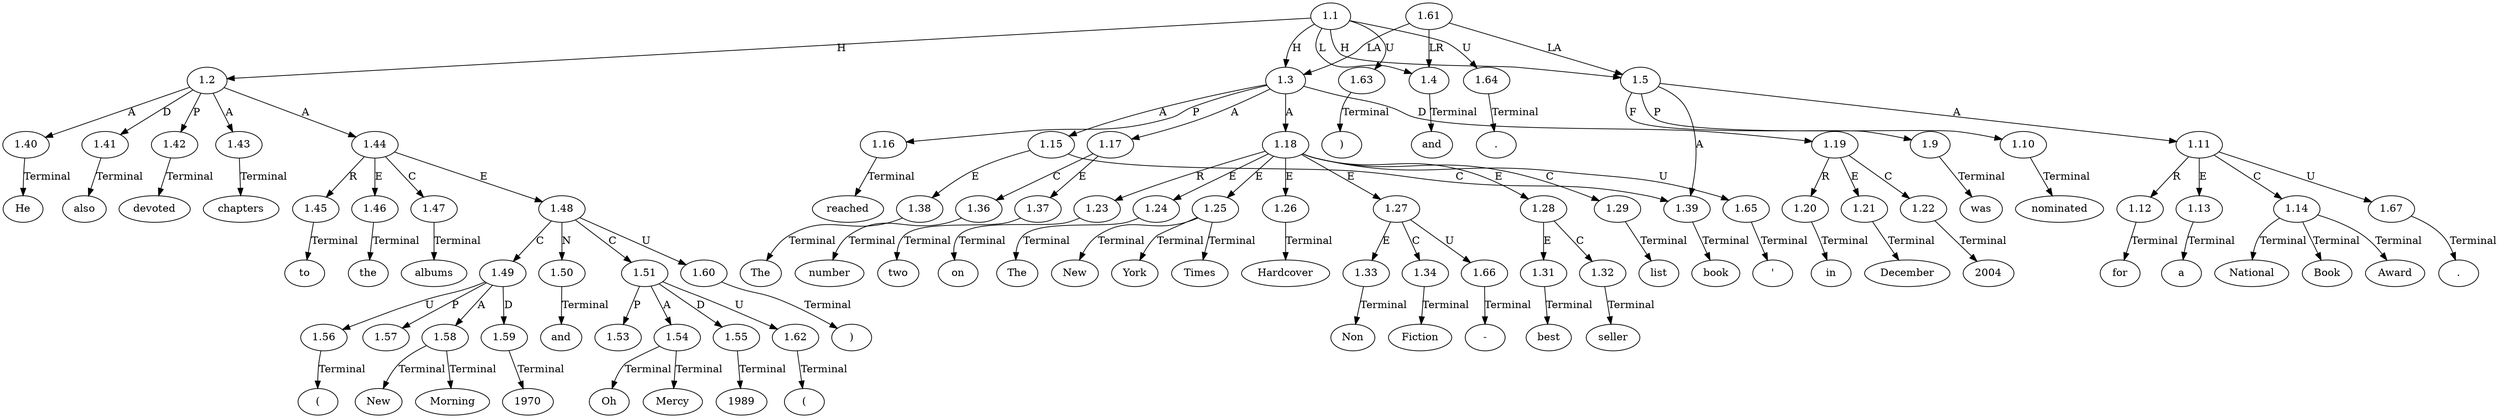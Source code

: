 // Graph
digraph {
	0.1 [label=He ordering=out]
	0.10 [label="(" ordering=out]
	0.11 [label=1970 ordering=out]
	0.12 [label=")" ordering=out]
	0.13 [label=and ordering=out]
	0.14 [label=Oh ordering=out]
	0.15 [label=Mercy ordering=out]
	0.16 [label="(" ordering=out]
	0.17 [label=1989 ordering=out]
	0.18 [label=")" ordering=out]
	0.19 [label="." ordering=out]
	0.2 [label=also ordering=out]
	0.20 [label=The ordering=out]
	0.21 [label=book ordering=out]
	0.22 [label=reached ordering=out]
	0.23 [label=number ordering=out]
	0.24 [label=two ordering=out]
	0.25 [label=on ordering=out]
	0.26 [label=The ordering=out]
	0.27 [label=New ordering=out]
	0.28 [label=York ordering=out]
	0.29 [label=Times ordering=out]
	0.3 [label=devoted ordering=out]
	0.30 [label="'" ordering=out]
	0.31 [label=Hardcover ordering=out]
	0.32 [label=Non ordering=out]
	0.33 [label="-" ordering=out]
	0.34 [label=Fiction ordering=out]
	0.35 [label=best ordering=out]
	0.36 [label=seller ordering=out]
	0.37 [label=list ordering=out]
	0.38 [label=in ordering=out]
	0.39 [label=December ordering=out]
	0.4 [label=chapters ordering=out]
	0.40 [label=2004 ordering=out]
	0.41 [label=and ordering=out]
	0.42 [label=was ordering=out]
	0.43 [label=nominated ordering=out]
	0.44 [label=for ordering=out]
	0.45 [label=a ordering=out]
	0.46 [label=National ordering=out]
	0.47 [label=Book ordering=out]
	0.48 [label=Award ordering=out]
	0.49 [label="." ordering=out]
	0.5 [label=to ordering=out]
	0.6 [label=the ordering=out]
	0.7 [label=albums ordering=out]
	0.8 [label=New ordering=out]
	0.9 [label=Morning ordering=out]
	1.1 [label=1.1 ordering=out]
	1.2 [label=1.2 ordering=out]
	1.3 [label=1.3 ordering=out]
	1.4 [label=1.4 ordering=out]
	1.5 [label=1.5 ordering=out]
	1.9 [label=1.9 ordering=out]
	1.10 [label=1.10 ordering=out]
	1.11 [label=1.11 ordering=out]
	1.12 [label=1.12 ordering=out]
	1.13 [label=1.13 ordering=out]
	1.14 [label=1.14 ordering=out]
	1.15 [label=1.15 ordering=out]
	1.16 [label=1.16 ordering=out]
	1.17 [label=1.17 ordering=out]
	1.18 [label=1.18 ordering=out]
	1.19 [label=1.19 ordering=out]
	1.20 [label=1.20 ordering=out]
	1.21 [label=1.21 ordering=out]
	1.22 [label=1.22 ordering=out]
	1.23 [label=1.23 ordering=out]
	1.24 [label=1.24 ordering=out]
	1.25 [label=1.25 ordering=out]
	1.26 [label=1.26 ordering=out]
	1.27 [label=1.27 ordering=out]
	1.28 [label=1.28 ordering=out]
	1.29 [label=1.29 ordering=out]
	1.31 [label=1.31 ordering=out]
	1.32 [label=1.32 ordering=out]
	1.33 [label=1.33 ordering=out]
	1.34 [label=1.34 ordering=out]
	1.36 [label=1.36 ordering=out]
	1.37 [label=1.37 ordering=out]
	1.38 [label=1.38 ordering=out]
	1.39 [label=1.39 ordering=out]
	1.40 [label=1.40 ordering=out]
	1.41 [label=1.41 ordering=out]
	1.42 [label=1.42 ordering=out]
	1.43 [label=1.43 ordering=out]
	1.44 [label=1.44 ordering=out]
	1.45 [label=1.45 ordering=out]
	1.46 [label=1.46 ordering=out]
	1.47 [label=1.47 ordering=out]
	1.48 [label=1.48 ordering=out]
	1.49 [label=1.49 ordering=out]
	1.50 [label=1.50 ordering=out]
	1.51 [label=1.51 ordering=out]
	1.53 [label=1.53 ordering=out]
	1.54 [label=1.54 ordering=out]
	1.55 [label=1.55 ordering=out]
	1.56 [label=1.56 ordering=out]
	1.57 [label=1.57 ordering=out]
	1.58 [label=1.58 ordering=out]
	1.59 [label=1.59 ordering=out]
	1.60 [label=1.60 ordering=out]
	1.61 [label=1.61 ordering=out]
	1.62 [label=1.62 ordering=out]
	1.63 [label=1.63 ordering=out]
	1.64 [label=1.64 ordering=out]
	1.65 [label=1.65 ordering=out]
	1.66 [label=1.66 ordering=out]
	1.67 [label=1.67 ordering=out]
	1.1 -> 1.2 [label=H ordering=out]
	1.1 -> 1.3 [label=H ordering=out]
	1.1 -> 1.4 [label=L ordering=out]
	1.1 -> 1.5 [label=H ordering=out]
	1.1 -> 1.63 [label=U ordering=out]
	1.1 -> 1.64 [label=U ordering=out]
	1.2 -> 1.40 [label=A ordering=out]
	1.2 -> 1.41 [label=D ordering=out]
	1.2 -> 1.42 [label=P ordering=out]
	1.2 -> 1.43 [label=A ordering=out]
	1.2 -> 1.44 [label=A ordering=out]
	1.3 -> 1.15 [label=A ordering=out]
	1.3 -> 1.16 [label=P ordering=out]
	1.3 -> 1.17 [label=A ordering=out]
	1.3 -> 1.18 [label=A ordering=out]
	1.3 -> 1.19 [label=D ordering=out]
	1.4 -> 0.41 [label=Terminal ordering=out]
	1.5 -> 1.9 [label=F ordering=out]
	1.5 -> 1.10 [label=P ordering=out]
	1.5 -> 1.11 [label=A ordering=out]
	1.5 -> 1.39 [label=A ordering=out]
	1.9 -> 0.42 [label=Terminal ordering=out]
	1.10 -> 0.43 [label=Terminal ordering=out]
	1.11 -> 1.12 [label=R ordering=out]
	1.11 -> 1.13 [label=E ordering=out]
	1.11 -> 1.14 [label=C ordering=out]
	1.11 -> 1.67 [label=U ordering=out]
	1.12 -> 0.44 [label=Terminal ordering=out]
	1.13 -> 0.45 [label=Terminal ordering=out]
	1.14 -> 0.46 [label=Terminal ordering=out]
	1.14 -> 0.47 [label=Terminal ordering=out]
	1.14 -> 0.48 [label=Terminal ordering=out]
	1.15 -> 1.38 [label=E ordering=out]
	1.15 -> 1.39 [label=C ordering=out]
	1.16 -> 0.22 [label=Terminal ordering=out]
	1.17 -> 1.36 [label=C ordering=out]
	1.17 -> 1.37 [label=E ordering=out]
	1.18 -> 1.23 [label=R ordering=out]
	1.18 -> 1.24 [label=E ordering=out]
	1.18 -> 1.25 [label=E ordering=out]
	1.18 -> 1.26 [label=E ordering=out]
	1.18 -> 1.27 [label=E ordering=out]
	1.18 -> 1.28 [label=E ordering=out]
	1.18 -> 1.29 [label=C ordering=out]
	1.18 -> 1.65 [label=U ordering=out]
	1.19 -> 1.20 [label=R ordering=out]
	1.19 -> 1.21 [label=E ordering=out]
	1.19 -> 1.22 [label=C ordering=out]
	1.20 -> 0.38 [label=Terminal ordering=out]
	1.21 -> 0.39 [label=Terminal ordering=out]
	1.22 -> 0.40 [label=Terminal ordering=out]
	1.23 -> 0.25 [label=Terminal ordering=out]
	1.24 -> 0.26 [label=Terminal ordering=out]
	1.25 -> 0.27 [label=Terminal ordering=out]
	1.25 -> 0.28 [label=Terminal ordering=out]
	1.25 -> 0.29 [label=Terminal ordering=out]
	1.26 -> 0.31 [label=Terminal ordering=out]
	1.27 -> 1.33 [label=E ordering=out]
	1.27 -> 1.34 [label=C ordering=out]
	1.27 -> 1.66 [label=U ordering=out]
	1.28 -> 1.31 [label=E ordering=out]
	1.28 -> 1.32 [label=C ordering=out]
	1.29 -> 0.37 [label=Terminal ordering=out]
	1.31 -> 0.35 [label=Terminal ordering=out]
	1.32 -> 0.36 [label=Terminal ordering=out]
	1.33 -> 0.32 [label=Terminal ordering=out]
	1.34 -> 0.34 [label=Terminal ordering=out]
	1.36 -> 0.23 [label=Terminal ordering=out]
	1.37 -> 0.24 [label=Terminal ordering=out]
	1.38 -> 0.20 [label=Terminal ordering=out]
	1.39 -> 0.21 [label=Terminal ordering=out]
	1.40 -> 0.1 [label=Terminal ordering=out]
	1.41 -> 0.2 [label=Terminal ordering=out]
	1.42 -> 0.3 [label=Terminal ordering=out]
	1.43 -> 0.4 [label=Terminal ordering=out]
	1.44 -> 1.45 [label=R ordering=out]
	1.44 -> 1.46 [label=E ordering=out]
	1.44 -> 1.47 [label=C ordering=out]
	1.44 -> 1.48 [label=E ordering=out]
	1.45 -> 0.5 [label=Terminal ordering=out]
	1.46 -> 0.6 [label=Terminal ordering=out]
	1.47 -> 0.7 [label=Terminal ordering=out]
	1.48 -> 1.49 [label=C ordering=out]
	1.48 -> 1.50 [label=N ordering=out]
	1.48 -> 1.51 [label=C ordering=out]
	1.48 -> 1.60 [label=U ordering=out]
	1.49 -> 1.56 [label=U ordering=out]
	1.49 -> 1.57 [label=P ordering=out]
	1.49 -> 1.58 [label=A ordering=out]
	1.49 -> 1.59 [label=D ordering=out]
	1.50 -> 0.13 [label=Terminal ordering=out]
	1.51 -> 1.53 [label=P ordering=out]
	1.51 -> 1.54 [label=A ordering=out]
	1.51 -> 1.55 [label=D ordering=out]
	1.51 -> 1.62 [label=U ordering=out]
	1.54 -> 0.14 [label=Terminal ordering=out]
	1.54 -> 0.15 [label=Terminal ordering=out]
	1.55 -> 0.17 [label=Terminal ordering=out]
	1.56 -> 0.10 [label=Terminal ordering=out]
	1.58 -> 0.8 [label=Terminal ordering=out]
	1.58 -> 0.9 [label=Terminal ordering=out]
	1.59 -> 0.11 [label=Terminal ordering=out]
	1.60 -> 0.12 [label=Terminal ordering=out]
	1.61 -> 1.3 [label=LA ordering=out]
	1.61 -> 1.4 [label=LR ordering=out]
	1.61 -> 1.5 [label=LA ordering=out]
	1.62 -> 0.16 [label=Terminal ordering=out]
	1.63 -> 0.18 [label=Terminal ordering=out]
	1.64 -> 0.19 [label=Terminal ordering=out]
	1.65 -> 0.30 [label=Terminal ordering=out]
	1.66 -> 0.33 [label=Terminal ordering=out]
	1.67 -> 0.49 [label=Terminal ordering=out]
}
